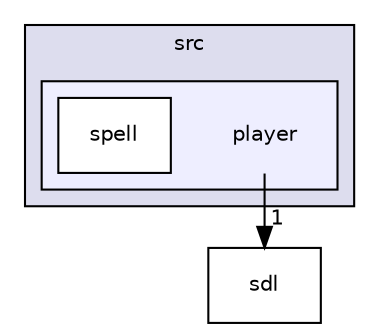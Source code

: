 digraph "src/player" {
  compound=true
  node [ fontsize="10", fontname="Helvetica"];
  edge [ labelfontsize="10", labelfontname="Helvetica"];
  subgraph clusterdir_68267d1309a1af8e8297ef4c3efbcdba {
    graph [ bgcolor="#ddddee", pencolor="black", label="src" fontname="Helvetica", fontsize="10", URL="dir_68267d1309a1af8e8297ef4c3efbcdba.html"]
  subgraph clusterdir_975424cdae97a07db69e55371758444e {
    graph [ bgcolor="#eeeeff", pencolor="black", label="" URL="dir_975424cdae97a07db69e55371758444e.html"];
    dir_975424cdae97a07db69e55371758444e [shape=plaintext label="player"];
    dir_ea77bc24f4c19d81305d29744b85b3ac [shape=box label="spell" color="black" fillcolor="white" style="filled" URL="dir_ea77bc24f4c19d81305d29744b85b3ac.html"];
  }
  }
  dir_40988668acd171a89cddbb9743a487a4 [shape=box label="sdl" URL="dir_40988668acd171a89cddbb9743a487a4.html"];
  dir_975424cdae97a07db69e55371758444e->dir_40988668acd171a89cddbb9743a487a4 [headlabel="1", labeldistance=1.5 headhref="dir_000009_000011.html"];
}
